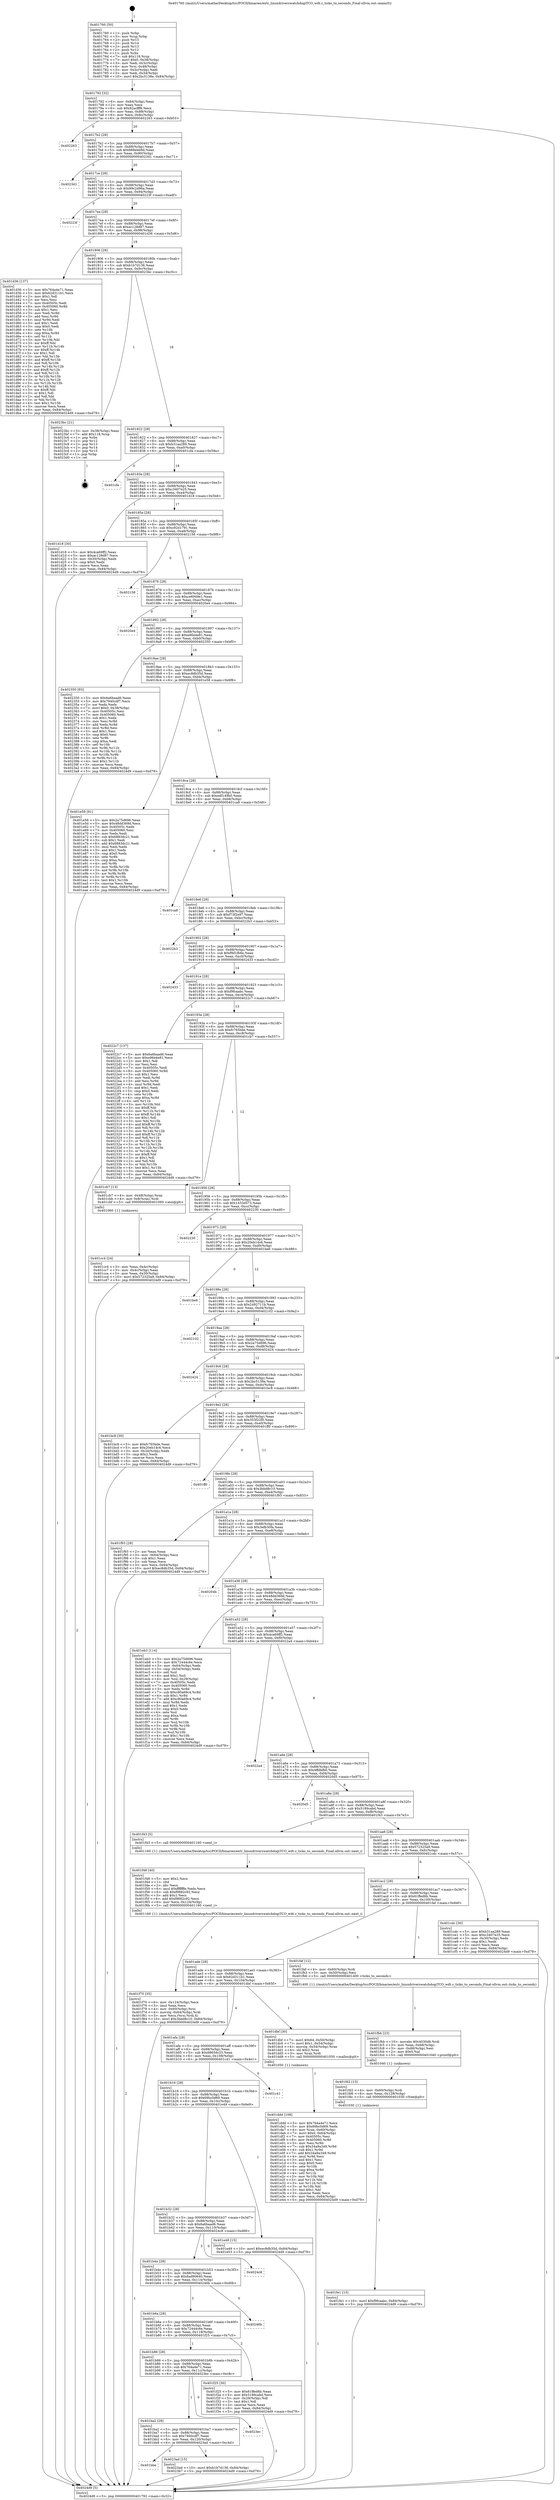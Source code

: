digraph "0x401760" {
  label = "0x401760 (/mnt/c/Users/mathe/Desktop/tcc/POCII/binaries/extr_linuxdriverswatchdogiTCO_wdt.c_ticks_to_seconds_Final-ollvm.out::main(0))"
  labelloc = "t"
  node[shape=record]

  Entry [label="",width=0.3,height=0.3,shape=circle,fillcolor=black,style=filled]
  "0x401792" [label="{
     0x401792 [32]\l
     | [instrs]\l
     &nbsp;&nbsp;0x401792 \<+6\>: mov -0x84(%rbp),%eax\l
     &nbsp;&nbsp;0x401798 \<+2\>: mov %eax,%ecx\l
     &nbsp;&nbsp;0x40179a \<+6\>: sub $0x82acfff6,%ecx\l
     &nbsp;&nbsp;0x4017a0 \<+6\>: mov %eax,-0x88(%rbp)\l
     &nbsp;&nbsp;0x4017a6 \<+6\>: mov %ecx,-0x8c(%rbp)\l
     &nbsp;&nbsp;0x4017ac \<+6\>: je 0000000000402263 \<main+0xb03\>\l
  }"]
  "0x402263" [label="{
     0x402263\l
  }", style=dashed]
  "0x4017b2" [label="{
     0x4017b2 [28]\l
     | [instrs]\l
     &nbsp;&nbsp;0x4017b2 \<+5\>: jmp 00000000004017b7 \<main+0x57\>\l
     &nbsp;&nbsp;0x4017b7 \<+6\>: mov -0x88(%rbp),%eax\l
     &nbsp;&nbsp;0x4017bd \<+5\>: sub $0x888ebb9d,%eax\l
     &nbsp;&nbsp;0x4017c2 \<+6\>: mov %eax,-0x90(%rbp)\l
     &nbsp;&nbsp;0x4017c8 \<+6\>: je 00000000004023d1 \<main+0xc71\>\l
  }"]
  Exit [label="",width=0.3,height=0.3,shape=circle,fillcolor=black,style=filled,peripheries=2]
  "0x4023d1" [label="{
     0x4023d1\l
  }", style=dashed]
  "0x4017ce" [label="{
     0x4017ce [28]\l
     | [instrs]\l
     &nbsp;&nbsp;0x4017ce \<+5\>: jmp 00000000004017d3 \<main+0x73\>\l
     &nbsp;&nbsp;0x4017d3 \<+6\>: mov -0x88(%rbp),%eax\l
     &nbsp;&nbsp;0x4017d9 \<+5\>: sub $0x99c2d96a,%eax\l
     &nbsp;&nbsp;0x4017de \<+6\>: mov %eax,-0x94(%rbp)\l
     &nbsp;&nbsp;0x4017e4 \<+6\>: je 000000000040223f \<main+0xadf\>\l
  }"]
  "0x401bbe" [label="{
     0x401bbe\l
  }", style=dashed]
  "0x40223f" [label="{
     0x40223f\l
  }", style=dashed]
  "0x4017ea" [label="{
     0x4017ea [28]\l
     | [instrs]\l
     &nbsp;&nbsp;0x4017ea \<+5\>: jmp 00000000004017ef \<main+0x8f\>\l
     &nbsp;&nbsp;0x4017ef \<+6\>: mov -0x88(%rbp),%eax\l
     &nbsp;&nbsp;0x4017f5 \<+5\>: sub $0xac128d87,%eax\l
     &nbsp;&nbsp;0x4017fa \<+6\>: mov %eax,-0x98(%rbp)\l
     &nbsp;&nbsp;0x401800 \<+6\>: je 0000000000401d36 \<main+0x5d6\>\l
  }"]
  "0x4023ad" [label="{
     0x4023ad [15]\l
     | [instrs]\l
     &nbsp;&nbsp;0x4023ad \<+10\>: movl $0xb1b7d136,-0x84(%rbp)\l
     &nbsp;&nbsp;0x4023b7 \<+5\>: jmp 00000000004024d9 \<main+0xd79\>\l
  }"]
  "0x401d36" [label="{
     0x401d36 [137]\l
     | [instrs]\l
     &nbsp;&nbsp;0x401d36 \<+5\>: mov $0x764a4e71,%eax\l
     &nbsp;&nbsp;0x401d3b \<+5\>: mov $0x62d311b1,%ecx\l
     &nbsp;&nbsp;0x401d40 \<+2\>: mov $0x1,%dl\l
     &nbsp;&nbsp;0x401d42 \<+2\>: xor %esi,%esi\l
     &nbsp;&nbsp;0x401d44 \<+7\>: mov 0x40505c,%edi\l
     &nbsp;&nbsp;0x401d4b \<+8\>: mov 0x405060,%r8d\l
     &nbsp;&nbsp;0x401d53 \<+3\>: sub $0x1,%esi\l
     &nbsp;&nbsp;0x401d56 \<+3\>: mov %edi,%r9d\l
     &nbsp;&nbsp;0x401d59 \<+3\>: add %esi,%r9d\l
     &nbsp;&nbsp;0x401d5c \<+4\>: imul %r9d,%edi\l
     &nbsp;&nbsp;0x401d60 \<+3\>: and $0x1,%edi\l
     &nbsp;&nbsp;0x401d63 \<+3\>: cmp $0x0,%edi\l
     &nbsp;&nbsp;0x401d66 \<+4\>: sete %r10b\l
     &nbsp;&nbsp;0x401d6a \<+4\>: cmp $0xa,%r8d\l
     &nbsp;&nbsp;0x401d6e \<+4\>: setl %r11b\l
     &nbsp;&nbsp;0x401d72 \<+3\>: mov %r10b,%bl\l
     &nbsp;&nbsp;0x401d75 \<+3\>: xor $0xff,%bl\l
     &nbsp;&nbsp;0x401d78 \<+3\>: mov %r11b,%r14b\l
     &nbsp;&nbsp;0x401d7b \<+4\>: xor $0xff,%r14b\l
     &nbsp;&nbsp;0x401d7f \<+3\>: xor $0x1,%dl\l
     &nbsp;&nbsp;0x401d82 \<+3\>: mov %bl,%r15b\l
     &nbsp;&nbsp;0x401d85 \<+4\>: and $0xff,%r15b\l
     &nbsp;&nbsp;0x401d89 \<+3\>: and %dl,%r10b\l
     &nbsp;&nbsp;0x401d8c \<+3\>: mov %r14b,%r12b\l
     &nbsp;&nbsp;0x401d8f \<+4\>: and $0xff,%r12b\l
     &nbsp;&nbsp;0x401d93 \<+3\>: and %dl,%r11b\l
     &nbsp;&nbsp;0x401d96 \<+3\>: or %r10b,%r15b\l
     &nbsp;&nbsp;0x401d99 \<+3\>: or %r11b,%r12b\l
     &nbsp;&nbsp;0x401d9c \<+3\>: xor %r12b,%r15b\l
     &nbsp;&nbsp;0x401d9f \<+3\>: or %r14b,%bl\l
     &nbsp;&nbsp;0x401da2 \<+3\>: xor $0xff,%bl\l
     &nbsp;&nbsp;0x401da5 \<+3\>: or $0x1,%dl\l
     &nbsp;&nbsp;0x401da8 \<+2\>: and %dl,%bl\l
     &nbsp;&nbsp;0x401daa \<+3\>: or %bl,%r15b\l
     &nbsp;&nbsp;0x401dad \<+4\>: test $0x1,%r15b\l
     &nbsp;&nbsp;0x401db1 \<+3\>: cmovne %ecx,%eax\l
     &nbsp;&nbsp;0x401db4 \<+6\>: mov %eax,-0x84(%rbp)\l
     &nbsp;&nbsp;0x401dba \<+5\>: jmp 00000000004024d9 \<main+0xd79\>\l
  }"]
  "0x401806" [label="{
     0x401806 [28]\l
     | [instrs]\l
     &nbsp;&nbsp;0x401806 \<+5\>: jmp 000000000040180b \<main+0xab\>\l
     &nbsp;&nbsp;0x40180b \<+6\>: mov -0x88(%rbp),%eax\l
     &nbsp;&nbsp;0x401811 \<+5\>: sub $0xb1b7d136,%eax\l
     &nbsp;&nbsp;0x401816 \<+6\>: mov %eax,-0x9c(%rbp)\l
     &nbsp;&nbsp;0x40181c \<+6\>: je 00000000004023bc \<main+0xc5c\>\l
  }"]
  "0x401ba2" [label="{
     0x401ba2 [28]\l
     | [instrs]\l
     &nbsp;&nbsp;0x401ba2 \<+5\>: jmp 0000000000401ba7 \<main+0x447\>\l
     &nbsp;&nbsp;0x401ba7 \<+6\>: mov -0x88(%rbp),%eax\l
     &nbsp;&nbsp;0x401bad \<+5\>: sub $0x7940cdf7,%eax\l
     &nbsp;&nbsp;0x401bb2 \<+6\>: mov %eax,-0x120(%rbp)\l
     &nbsp;&nbsp;0x401bb8 \<+6\>: je 00000000004023ad \<main+0xc4d\>\l
  }"]
  "0x4023bc" [label="{
     0x4023bc [21]\l
     | [instrs]\l
     &nbsp;&nbsp;0x4023bc \<+3\>: mov -0x38(%rbp),%eax\l
     &nbsp;&nbsp;0x4023bf \<+7\>: add $0x118,%rsp\l
     &nbsp;&nbsp;0x4023c6 \<+1\>: pop %rbx\l
     &nbsp;&nbsp;0x4023c7 \<+2\>: pop %r12\l
     &nbsp;&nbsp;0x4023c9 \<+2\>: pop %r13\l
     &nbsp;&nbsp;0x4023cb \<+2\>: pop %r14\l
     &nbsp;&nbsp;0x4023cd \<+2\>: pop %r15\l
     &nbsp;&nbsp;0x4023cf \<+1\>: pop %rbp\l
     &nbsp;&nbsp;0x4023d0 \<+1\>: ret\l
  }"]
  "0x401822" [label="{
     0x401822 [28]\l
     | [instrs]\l
     &nbsp;&nbsp;0x401822 \<+5\>: jmp 0000000000401827 \<main+0xc7\>\l
     &nbsp;&nbsp;0x401827 \<+6\>: mov -0x88(%rbp),%eax\l
     &nbsp;&nbsp;0x40182d \<+5\>: sub $0xb31aa289,%eax\l
     &nbsp;&nbsp;0x401832 \<+6\>: mov %eax,-0xa0(%rbp)\l
     &nbsp;&nbsp;0x401838 \<+6\>: je 0000000000401cfa \<main+0x59a\>\l
  }"]
  "0x4023ec" [label="{
     0x4023ec\l
  }", style=dashed]
  "0x401cfa" [label="{
     0x401cfa\l
  }", style=dashed]
  "0x40183e" [label="{
     0x40183e [28]\l
     | [instrs]\l
     &nbsp;&nbsp;0x40183e \<+5\>: jmp 0000000000401843 \<main+0xe3\>\l
     &nbsp;&nbsp;0x401843 \<+6\>: mov -0x88(%rbp),%eax\l
     &nbsp;&nbsp;0x401849 \<+5\>: sub $0xc3407e25,%eax\l
     &nbsp;&nbsp;0x40184e \<+6\>: mov %eax,-0xa4(%rbp)\l
     &nbsp;&nbsp;0x401854 \<+6\>: je 0000000000401d18 \<main+0x5b8\>\l
  }"]
  "0x401fe1" [label="{
     0x401fe1 [15]\l
     | [instrs]\l
     &nbsp;&nbsp;0x401fe1 \<+10\>: movl $0xf9fcaabc,-0x84(%rbp)\l
     &nbsp;&nbsp;0x401feb \<+5\>: jmp 00000000004024d9 \<main+0xd79\>\l
  }"]
  "0x401d18" [label="{
     0x401d18 [30]\l
     | [instrs]\l
     &nbsp;&nbsp;0x401d18 \<+5\>: mov $0x4ca69ff2,%eax\l
     &nbsp;&nbsp;0x401d1d \<+5\>: mov $0xac128d87,%ecx\l
     &nbsp;&nbsp;0x401d22 \<+3\>: mov -0x30(%rbp),%edx\l
     &nbsp;&nbsp;0x401d25 \<+3\>: cmp $0x0,%edx\l
     &nbsp;&nbsp;0x401d28 \<+3\>: cmove %ecx,%eax\l
     &nbsp;&nbsp;0x401d2b \<+6\>: mov %eax,-0x84(%rbp)\l
     &nbsp;&nbsp;0x401d31 \<+5\>: jmp 00000000004024d9 \<main+0xd79\>\l
  }"]
  "0x40185a" [label="{
     0x40185a [28]\l
     | [instrs]\l
     &nbsp;&nbsp;0x40185a \<+5\>: jmp 000000000040185f \<main+0xff\>\l
     &nbsp;&nbsp;0x40185f \<+6\>: mov -0x88(%rbp),%eax\l
     &nbsp;&nbsp;0x401865 \<+5\>: sub $0xc92d1791,%eax\l
     &nbsp;&nbsp;0x40186a \<+6\>: mov %eax,-0xa8(%rbp)\l
     &nbsp;&nbsp;0x401870 \<+6\>: je 0000000000402158 \<main+0x9f8\>\l
  }"]
  "0x401fd2" [label="{
     0x401fd2 [15]\l
     | [instrs]\l
     &nbsp;&nbsp;0x401fd2 \<+4\>: mov -0x60(%rbp),%rdi\l
     &nbsp;&nbsp;0x401fd6 \<+6\>: mov %eax,-0x128(%rbp)\l
     &nbsp;&nbsp;0x401fdc \<+5\>: call 0000000000401030 \<free@plt\>\l
     | [calls]\l
     &nbsp;&nbsp;0x401030 \{1\} (unknown)\l
  }"]
  "0x402158" [label="{
     0x402158\l
  }", style=dashed]
  "0x401876" [label="{
     0x401876 [28]\l
     | [instrs]\l
     &nbsp;&nbsp;0x401876 \<+5\>: jmp 000000000040187b \<main+0x11b\>\l
     &nbsp;&nbsp;0x40187b \<+6\>: mov -0x88(%rbp),%eax\l
     &nbsp;&nbsp;0x401881 \<+5\>: sub $0xce6949e1,%eax\l
     &nbsp;&nbsp;0x401886 \<+6\>: mov %eax,-0xac(%rbp)\l
     &nbsp;&nbsp;0x40188c \<+6\>: je 00000000004020e4 \<main+0x984\>\l
  }"]
  "0x401fbb" [label="{
     0x401fbb [23]\l
     | [instrs]\l
     &nbsp;&nbsp;0x401fbb \<+10\>: movabs $0x4030d6,%rdi\l
     &nbsp;&nbsp;0x401fc5 \<+3\>: mov %eax,-0x68(%rbp)\l
     &nbsp;&nbsp;0x401fc8 \<+3\>: mov -0x68(%rbp),%esi\l
     &nbsp;&nbsp;0x401fcb \<+2\>: mov $0x0,%al\l
     &nbsp;&nbsp;0x401fcd \<+5\>: call 0000000000401040 \<printf@plt\>\l
     | [calls]\l
     &nbsp;&nbsp;0x401040 \{1\} (unknown)\l
  }"]
  "0x4020e4" [label="{
     0x4020e4\l
  }", style=dashed]
  "0x401892" [label="{
     0x401892 [28]\l
     | [instrs]\l
     &nbsp;&nbsp;0x401892 \<+5\>: jmp 0000000000401897 \<main+0x137\>\l
     &nbsp;&nbsp;0x401897 \<+6\>: mov -0x88(%rbp),%eax\l
     &nbsp;&nbsp;0x40189d \<+5\>: sub $0xe96e4e81,%eax\l
     &nbsp;&nbsp;0x4018a2 \<+6\>: mov %eax,-0xb0(%rbp)\l
     &nbsp;&nbsp;0x4018a8 \<+6\>: je 0000000000402350 \<main+0xbf0\>\l
  }"]
  "0x401f70" [label="{
     0x401f70 [35]\l
     | [instrs]\l
     &nbsp;&nbsp;0x401f70 \<+6\>: mov -0x124(%rbp),%ecx\l
     &nbsp;&nbsp;0x401f76 \<+3\>: imul %eax,%ecx\l
     &nbsp;&nbsp;0x401f79 \<+4\>: mov -0x60(%rbp),%rsi\l
     &nbsp;&nbsp;0x401f7d \<+4\>: movslq -0x64(%rbp),%rdi\l
     &nbsp;&nbsp;0x401f81 \<+3\>: mov %ecx,(%rsi,%rdi,4)\l
     &nbsp;&nbsp;0x401f84 \<+10\>: movl $0x3bbd8c10,-0x84(%rbp)\l
     &nbsp;&nbsp;0x401f8e \<+5\>: jmp 00000000004024d9 \<main+0xd79\>\l
  }"]
  "0x402350" [label="{
     0x402350 [93]\l
     | [instrs]\l
     &nbsp;&nbsp;0x402350 \<+5\>: mov $0x6a6baad6,%eax\l
     &nbsp;&nbsp;0x402355 \<+5\>: mov $0x7940cdf7,%ecx\l
     &nbsp;&nbsp;0x40235a \<+2\>: xor %edx,%edx\l
     &nbsp;&nbsp;0x40235c \<+7\>: movl $0x0,-0x38(%rbp)\l
     &nbsp;&nbsp;0x402363 \<+7\>: mov 0x40505c,%esi\l
     &nbsp;&nbsp;0x40236a \<+7\>: mov 0x405060,%edi\l
     &nbsp;&nbsp;0x402371 \<+3\>: sub $0x1,%edx\l
     &nbsp;&nbsp;0x402374 \<+3\>: mov %esi,%r8d\l
     &nbsp;&nbsp;0x402377 \<+3\>: add %edx,%r8d\l
     &nbsp;&nbsp;0x40237a \<+4\>: imul %r8d,%esi\l
     &nbsp;&nbsp;0x40237e \<+3\>: and $0x1,%esi\l
     &nbsp;&nbsp;0x402381 \<+3\>: cmp $0x0,%esi\l
     &nbsp;&nbsp;0x402384 \<+4\>: sete %r9b\l
     &nbsp;&nbsp;0x402388 \<+3\>: cmp $0xa,%edi\l
     &nbsp;&nbsp;0x40238b \<+4\>: setl %r10b\l
     &nbsp;&nbsp;0x40238f \<+3\>: mov %r9b,%r11b\l
     &nbsp;&nbsp;0x402392 \<+3\>: and %r10b,%r11b\l
     &nbsp;&nbsp;0x402395 \<+3\>: xor %r10b,%r9b\l
     &nbsp;&nbsp;0x402398 \<+3\>: or %r9b,%r11b\l
     &nbsp;&nbsp;0x40239b \<+4\>: test $0x1,%r11b\l
     &nbsp;&nbsp;0x40239f \<+3\>: cmovne %ecx,%eax\l
     &nbsp;&nbsp;0x4023a2 \<+6\>: mov %eax,-0x84(%rbp)\l
     &nbsp;&nbsp;0x4023a8 \<+5\>: jmp 00000000004024d9 \<main+0xd79\>\l
  }"]
  "0x4018ae" [label="{
     0x4018ae [28]\l
     | [instrs]\l
     &nbsp;&nbsp;0x4018ae \<+5\>: jmp 00000000004018b3 \<main+0x153\>\l
     &nbsp;&nbsp;0x4018b3 \<+6\>: mov -0x88(%rbp),%eax\l
     &nbsp;&nbsp;0x4018b9 \<+5\>: sub $0xec8db35d,%eax\l
     &nbsp;&nbsp;0x4018be \<+6\>: mov %eax,-0xb4(%rbp)\l
     &nbsp;&nbsp;0x4018c4 \<+6\>: je 0000000000401e58 \<main+0x6f8\>\l
  }"]
  "0x401f48" [label="{
     0x401f48 [40]\l
     | [instrs]\l
     &nbsp;&nbsp;0x401f48 \<+5\>: mov $0x2,%ecx\l
     &nbsp;&nbsp;0x401f4d \<+1\>: cltd\l
     &nbsp;&nbsp;0x401f4e \<+2\>: idiv %ecx\l
     &nbsp;&nbsp;0x401f50 \<+6\>: imul $0xfffffffe,%edx,%ecx\l
     &nbsp;&nbsp;0x401f56 \<+6\>: sub $0xf9882c92,%ecx\l
     &nbsp;&nbsp;0x401f5c \<+3\>: add $0x1,%ecx\l
     &nbsp;&nbsp;0x401f5f \<+6\>: add $0xf9882c92,%ecx\l
     &nbsp;&nbsp;0x401f65 \<+6\>: mov %ecx,-0x124(%rbp)\l
     &nbsp;&nbsp;0x401f6b \<+5\>: call 0000000000401160 \<next_i\>\l
     | [calls]\l
     &nbsp;&nbsp;0x401160 \{1\} (/mnt/c/Users/mathe/Desktop/tcc/POCII/binaries/extr_linuxdriverswatchdogiTCO_wdt.c_ticks_to_seconds_Final-ollvm.out::next_i)\l
  }"]
  "0x401e58" [label="{
     0x401e58 [91]\l
     | [instrs]\l
     &nbsp;&nbsp;0x401e58 \<+5\>: mov $0x2a75d696,%eax\l
     &nbsp;&nbsp;0x401e5d \<+5\>: mov $0x48dd369d,%ecx\l
     &nbsp;&nbsp;0x401e62 \<+7\>: mov 0x40505c,%edx\l
     &nbsp;&nbsp;0x401e69 \<+7\>: mov 0x405060,%esi\l
     &nbsp;&nbsp;0x401e70 \<+2\>: mov %edx,%edi\l
     &nbsp;&nbsp;0x401e72 \<+6\>: sub $0x6883dc21,%edi\l
     &nbsp;&nbsp;0x401e78 \<+3\>: sub $0x1,%edi\l
     &nbsp;&nbsp;0x401e7b \<+6\>: add $0x6883dc21,%edi\l
     &nbsp;&nbsp;0x401e81 \<+3\>: imul %edi,%edx\l
     &nbsp;&nbsp;0x401e84 \<+3\>: and $0x1,%edx\l
     &nbsp;&nbsp;0x401e87 \<+3\>: cmp $0x0,%edx\l
     &nbsp;&nbsp;0x401e8a \<+4\>: sete %r8b\l
     &nbsp;&nbsp;0x401e8e \<+3\>: cmp $0xa,%esi\l
     &nbsp;&nbsp;0x401e91 \<+4\>: setl %r9b\l
     &nbsp;&nbsp;0x401e95 \<+3\>: mov %r8b,%r10b\l
     &nbsp;&nbsp;0x401e98 \<+3\>: and %r9b,%r10b\l
     &nbsp;&nbsp;0x401e9b \<+3\>: xor %r9b,%r8b\l
     &nbsp;&nbsp;0x401e9e \<+3\>: or %r8b,%r10b\l
     &nbsp;&nbsp;0x401ea1 \<+4\>: test $0x1,%r10b\l
     &nbsp;&nbsp;0x401ea5 \<+3\>: cmovne %ecx,%eax\l
     &nbsp;&nbsp;0x401ea8 \<+6\>: mov %eax,-0x84(%rbp)\l
     &nbsp;&nbsp;0x401eae \<+5\>: jmp 00000000004024d9 \<main+0xd79\>\l
  }"]
  "0x4018ca" [label="{
     0x4018ca [28]\l
     | [instrs]\l
     &nbsp;&nbsp;0x4018ca \<+5\>: jmp 00000000004018cf \<main+0x16f\>\l
     &nbsp;&nbsp;0x4018cf \<+6\>: mov -0x88(%rbp),%eax\l
     &nbsp;&nbsp;0x4018d5 \<+5\>: sub $0xedf149b0,%eax\l
     &nbsp;&nbsp;0x4018da \<+6\>: mov %eax,-0xb8(%rbp)\l
     &nbsp;&nbsp;0x4018e0 \<+6\>: je 0000000000401ca8 \<main+0x548\>\l
  }"]
  "0x401b86" [label="{
     0x401b86 [28]\l
     | [instrs]\l
     &nbsp;&nbsp;0x401b86 \<+5\>: jmp 0000000000401b8b \<main+0x42b\>\l
     &nbsp;&nbsp;0x401b8b \<+6\>: mov -0x88(%rbp),%eax\l
     &nbsp;&nbsp;0x401b91 \<+5\>: sub $0x764a4e71,%eax\l
     &nbsp;&nbsp;0x401b96 \<+6\>: mov %eax,-0x11c(%rbp)\l
     &nbsp;&nbsp;0x401b9c \<+6\>: je 00000000004023ec \<main+0xc8c\>\l
  }"]
  "0x401ca8" [label="{
     0x401ca8\l
  }", style=dashed]
  "0x4018e6" [label="{
     0x4018e6 [28]\l
     | [instrs]\l
     &nbsp;&nbsp;0x4018e6 \<+5\>: jmp 00000000004018eb \<main+0x18b\>\l
     &nbsp;&nbsp;0x4018eb \<+6\>: mov -0x88(%rbp),%eax\l
     &nbsp;&nbsp;0x4018f1 \<+5\>: sub $0xf73f2e97,%eax\l
     &nbsp;&nbsp;0x4018f6 \<+6\>: mov %eax,-0xbc(%rbp)\l
     &nbsp;&nbsp;0x4018fc \<+6\>: je 00000000004022b3 \<main+0xb53\>\l
  }"]
  "0x401f25" [label="{
     0x401f25 [30]\l
     | [instrs]\l
     &nbsp;&nbsp;0x401f25 \<+5\>: mov $0x61ffed6b,%eax\l
     &nbsp;&nbsp;0x401f2a \<+5\>: mov $0x5189cabd,%ecx\l
     &nbsp;&nbsp;0x401f2f \<+3\>: mov -0x29(%rbp),%dl\l
     &nbsp;&nbsp;0x401f32 \<+3\>: test $0x1,%dl\l
     &nbsp;&nbsp;0x401f35 \<+3\>: cmovne %ecx,%eax\l
     &nbsp;&nbsp;0x401f38 \<+6\>: mov %eax,-0x84(%rbp)\l
     &nbsp;&nbsp;0x401f3e \<+5\>: jmp 00000000004024d9 \<main+0xd79\>\l
  }"]
  "0x4022b3" [label="{
     0x4022b3\l
  }", style=dashed]
  "0x401902" [label="{
     0x401902 [28]\l
     | [instrs]\l
     &nbsp;&nbsp;0x401902 \<+5\>: jmp 0000000000401907 \<main+0x1a7\>\l
     &nbsp;&nbsp;0x401907 \<+6\>: mov -0x88(%rbp),%eax\l
     &nbsp;&nbsp;0x40190d \<+5\>: sub $0xf9d1fb6e,%eax\l
     &nbsp;&nbsp;0x401912 \<+6\>: mov %eax,-0xc0(%rbp)\l
     &nbsp;&nbsp;0x401918 \<+6\>: je 0000000000402433 \<main+0xcd3\>\l
  }"]
  "0x401b6a" [label="{
     0x401b6a [28]\l
     | [instrs]\l
     &nbsp;&nbsp;0x401b6a \<+5\>: jmp 0000000000401b6f \<main+0x40f\>\l
     &nbsp;&nbsp;0x401b6f \<+6\>: mov -0x88(%rbp),%eax\l
     &nbsp;&nbsp;0x401b75 \<+5\>: sub $0x72444c6e,%eax\l
     &nbsp;&nbsp;0x401b7a \<+6\>: mov %eax,-0x118(%rbp)\l
     &nbsp;&nbsp;0x401b80 \<+6\>: je 0000000000401f25 \<main+0x7c5\>\l
  }"]
  "0x402433" [label="{
     0x402433\l
  }", style=dashed]
  "0x40191e" [label="{
     0x40191e [28]\l
     | [instrs]\l
     &nbsp;&nbsp;0x40191e \<+5\>: jmp 0000000000401923 \<main+0x1c3\>\l
     &nbsp;&nbsp;0x401923 \<+6\>: mov -0x88(%rbp),%eax\l
     &nbsp;&nbsp;0x401929 \<+5\>: sub $0xf9fcaabc,%eax\l
     &nbsp;&nbsp;0x40192e \<+6\>: mov %eax,-0xc4(%rbp)\l
     &nbsp;&nbsp;0x401934 \<+6\>: je 00000000004022c7 \<main+0xb67\>\l
  }"]
  "0x40246b" [label="{
     0x40246b\l
  }", style=dashed]
  "0x4022c7" [label="{
     0x4022c7 [137]\l
     | [instrs]\l
     &nbsp;&nbsp;0x4022c7 \<+5\>: mov $0x6a6baad6,%eax\l
     &nbsp;&nbsp;0x4022cc \<+5\>: mov $0xe96e4e81,%ecx\l
     &nbsp;&nbsp;0x4022d1 \<+2\>: mov $0x1,%dl\l
     &nbsp;&nbsp;0x4022d3 \<+2\>: xor %esi,%esi\l
     &nbsp;&nbsp;0x4022d5 \<+7\>: mov 0x40505c,%edi\l
     &nbsp;&nbsp;0x4022dc \<+8\>: mov 0x405060,%r8d\l
     &nbsp;&nbsp;0x4022e4 \<+3\>: sub $0x1,%esi\l
     &nbsp;&nbsp;0x4022e7 \<+3\>: mov %edi,%r9d\l
     &nbsp;&nbsp;0x4022ea \<+3\>: add %esi,%r9d\l
     &nbsp;&nbsp;0x4022ed \<+4\>: imul %r9d,%edi\l
     &nbsp;&nbsp;0x4022f1 \<+3\>: and $0x1,%edi\l
     &nbsp;&nbsp;0x4022f4 \<+3\>: cmp $0x0,%edi\l
     &nbsp;&nbsp;0x4022f7 \<+4\>: sete %r10b\l
     &nbsp;&nbsp;0x4022fb \<+4\>: cmp $0xa,%r8d\l
     &nbsp;&nbsp;0x4022ff \<+4\>: setl %r11b\l
     &nbsp;&nbsp;0x402303 \<+3\>: mov %r10b,%bl\l
     &nbsp;&nbsp;0x402306 \<+3\>: xor $0xff,%bl\l
     &nbsp;&nbsp;0x402309 \<+3\>: mov %r11b,%r14b\l
     &nbsp;&nbsp;0x40230c \<+4\>: xor $0xff,%r14b\l
     &nbsp;&nbsp;0x402310 \<+3\>: xor $0x1,%dl\l
     &nbsp;&nbsp;0x402313 \<+3\>: mov %bl,%r15b\l
     &nbsp;&nbsp;0x402316 \<+4\>: and $0xff,%r15b\l
     &nbsp;&nbsp;0x40231a \<+3\>: and %dl,%r10b\l
     &nbsp;&nbsp;0x40231d \<+3\>: mov %r14b,%r12b\l
     &nbsp;&nbsp;0x402320 \<+4\>: and $0xff,%r12b\l
     &nbsp;&nbsp;0x402324 \<+3\>: and %dl,%r11b\l
     &nbsp;&nbsp;0x402327 \<+3\>: or %r10b,%r15b\l
     &nbsp;&nbsp;0x40232a \<+3\>: or %r11b,%r12b\l
     &nbsp;&nbsp;0x40232d \<+3\>: xor %r12b,%r15b\l
     &nbsp;&nbsp;0x402330 \<+3\>: or %r14b,%bl\l
     &nbsp;&nbsp;0x402333 \<+3\>: xor $0xff,%bl\l
     &nbsp;&nbsp;0x402336 \<+3\>: or $0x1,%dl\l
     &nbsp;&nbsp;0x402339 \<+2\>: and %dl,%bl\l
     &nbsp;&nbsp;0x40233b \<+3\>: or %bl,%r15b\l
     &nbsp;&nbsp;0x40233e \<+4\>: test $0x1,%r15b\l
     &nbsp;&nbsp;0x402342 \<+3\>: cmovne %ecx,%eax\l
     &nbsp;&nbsp;0x402345 \<+6\>: mov %eax,-0x84(%rbp)\l
     &nbsp;&nbsp;0x40234b \<+5\>: jmp 00000000004024d9 \<main+0xd79\>\l
  }"]
  "0x40193a" [label="{
     0x40193a [28]\l
     | [instrs]\l
     &nbsp;&nbsp;0x40193a \<+5\>: jmp 000000000040193f \<main+0x1df\>\l
     &nbsp;&nbsp;0x40193f \<+6\>: mov -0x88(%rbp),%eax\l
     &nbsp;&nbsp;0x401945 \<+5\>: sub $0xfc765bde,%eax\l
     &nbsp;&nbsp;0x40194a \<+6\>: mov %eax,-0xc8(%rbp)\l
     &nbsp;&nbsp;0x401950 \<+6\>: je 0000000000401cb7 \<main+0x557\>\l
  }"]
  "0x401b4e" [label="{
     0x401b4e [28]\l
     | [instrs]\l
     &nbsp;&nbsp;0x401b4e \<+5\>: jmp 0000000000401b53 \<main+0x3f3\>\l
     &nbsp;&nbsp;0x401b53 \<+6\>: mov -0x88(%rbp),%eax\l
     &nbsp;&nbsp;0x401b59 \<+5\>: sub $0x6ad90640,%eax\l
     &nbsp;&nbsp;0x401b5e \<+6\>: mov %eax,-0x114(%rbp)\l
     &nbsp;&nbsp;0x401b64 \<+6\>: je 000000000040246b \<main+0xd0b\>\l
  }"]
  "0x401cb7" [label="{
     0x401cb7 [13]\l
     | [instrs]\l
     &nbsp;&nbsp;0x401cb7 \<+4\>: mov -0x48(%rbp),%rax\l
     &nbsp;&nbsp;0x401cbb \<+4\>: mov 0x8(%rax),%rdi\l
     &nbsp;&nbsp;0x401cbf \<+5\>: call 0000000000401060 \<atoi@plt\>\l
     | [calls]\l
     &nbsp;&nbsp;0x401060 \{1\} (unknown)\l
  }"]
  "0x401956" [label="{
     0x401956 [28]\l
     | [instrs]\l
     &nbsp;&nbsp;0x401956 \<+5\>: jmp 000000000040195b \<main+0x1fb\>\l
     &nbsp;&nbsp;0x40195b \<+6\>: mov -0x88(%rbp),%eax\l
     &nbsp;&nbsp;0x401961 \<+5\>: sub $0x1433d573,%eax\l
     &nbsp;&nbsp;0x401966 \<+6\>: mov %eax,-0xcc(%rbp)\l
     &nbsp;&nbsp;0x40196c \<+6\>: je 0000000000402230 \<main+0xad0\>\l
  }"]
  "0x4024c8" [label="{
     0x4024c8\l
  }", style=dashed]
  "0x402230" [label="{
     0x402230\l
  }", style=dashed]
  "0x401972" [label="{
     0x401972 [28]\l
     | [instrs]\l
     &nbsp;&nbsp;0x401972 \<+5\>: jmp 0000000000401977 \<main+0x217\>\l
     &nbsp;&nbsp;0x401977 \<+6\>: mov -0x88(%rbp),%eax\l
     &nbsp;&nbsp;0x40197d \<+5\>: sub $0x20eb14c6,%eax\l
     &nbsp;&nbsp;0x401982 \<+6\>: mov %eax,-0xd0(%rbp)\l
     &nbsp;&nbsp;0x401988 \<+6\>: je 0000000000401be6 \<main+0x486\>\l
  }"]
  "0x401b32" [label="{
     0x401b32 [28]\l
     | [instrs]\l
     &nbsp;&nbsp;0x401b32 \<+5\>: jmp 0000000000401b37 \<main+0x3d7\>\l
     &nbsp;&nbsp;0x401b37 \<+6\>: mov -0x88(%rbp),%eax\l
     &nbsp;&nbsp;0x401b3d \<+5\>: sub $0x6a6baad6,%eax\l
     &nbsp;&nbsp;0x401b42 \<+6\>: mov %eax,-0x110(%rbp)\l
     &nbsp;&nbsp;0x401b48 \<+6\>: je 00000000004024c8 \<main+0xd68\>\l
  }"]
  "0x401be6" [label="{
     0x401be6\l
  }", style=dashed]
  "0x40198e" [label="{
     0x40198e [28]\l
     | [instrs]\l
     &nbsp;&nbsp;0x40198e \<+5\>: jmp 0000000000401993 \<main+0x233\>\l
     &nbsp;&nbsp;0x401993 \<+6\>: mov -0x88(%rbp),%eax\l
     &nbsp;&nbsp;0x401999 \<+5\>: sub $0x2492711b,%eax\l
     &nbsp;&nbsp;0x40199e \<+6\>: mov %eax,-0xd4(%rbp)\l
     &nbsp;&nbsp;0x4019a4 \<+6\>: je 0000000000402102 \<main+0x9a2\>\l
  }"]
  "0x401e49" [label="{
     0x401e49 [15]\l
     | [instrs]\l
     &nbsp;&nbsp;0x401e49 \<+10\>: movl $0xec8db35d,-0x84(%rbp)\l
     &nbsp;&nbsp;0x401e53 \<+5\>: jmp 00000000004024d9 \<main+0xd79\>\l
  }"]
  "0x402102" [label="{
     0x402102\l
  }", style=dashed]
  "0x4019aa" [label="{
     0x4019aa [28]\l
     | [instrs]\l
     &nbsp;&nbsp;0x4019aa \<+5\>: jmp 00000000004019af \<main+0x24f\>\l
     &nbsp;&nbsp;0x4019af \<+6\>: mov -0x88(%rbp),%eax\l
     &nbsp;&nbsp;0x4019b5 \<+5\>: sub $0x2a75d696,%eax\l
     &nbsp;&nbsp;0x4019ba \<+6\>: mov %eax,-0xd8(%rbp)\l
     &nbsp;&nbsp;0x4019c0 \<+6\>: je 0000000000402424 \<main+0xcc4\>\l
  }"]
  "0x401b16" [label="{
     0x401b16 [28]\l
     | [instrs]\l
     &nbsp;&nbsp;0x401b16 \<+5\>: jmp 0000000000401b1b \<main+0x3bb\>\l
     &nbsp;&nbsp;0x401b1b \<+6\>: mov -0x88(%rbp),%eax\l
     &nbsp;&nbsp;0x401b21 \<+5\>: sub $0x69bc0d69,%eax\l
     &nbsp;&nbsp;0x401b26 \<+6\>: mov %eax,-0x10c(%rbp)\l
     &nbsp;&nbsp;0x401b2c \<+6\>: je 0000000000401e49 \<main+0x6e9\>\l
  }"]
  "0x402424" [label="{
     0x402424\l
  }", style=dashed]
  "0x4019c6" [label="{
     0x4019c6 [28]\l
     | [instrs]\l
     &nbsp;&nbsp;0x4019c6 \<+5\>: jmp 00000000004019cb \<main+0x26b\>\l
     &nbsp;&nbsp;0x4019cb \<+6\>: mov -0x88(%rbp),%eax\l
     &nbsp;&nbsp;0x4019d1 \<+5\>: sub $0x2bc5138e,%eax\l
     &nbsp;&nbsp;0x4019d6 \<+6\>: mov %eax,-0xdc(%rbp)\l
     &nbsp;&nbsp;0x4019dc \<+6\>: je 0000000000401bc8 \<main+0x468\>\l
  }"]
  "0x401c41" [label="{
     0x401c41\l
  }", style=dashed]
  "0x401bc8" [label="{
     0x401bc8 [30]\l
     | [instrs]\l
     &nbsp;&nbsp;0x401bc8 \<+5\>: mov $0xfc765bde,%eax\l
     &nbsp;&nbsp;0x401bcd \<+5\>: mov $0x20eb14c6,%ecx\l
     &nbsp;&nbsp;0x401bd2 \<+3\>: mov -0x34(%rbp),%edx\l
     &nbsp;&nbsp;0x401bd5 \<+3\>: cmp $0x2,%edx\l
     &nbsp;&nbsp;0x401bd8 \<+3\>: cmovne %ecx,%eax\l
     &nbsp;&nbsp;0x401bdb \<+6\>: mov %eax,-0x84(%rbp)\l
     &nbsp;&nbsp;0x401be1 \<+5\>: jmp 00000000004024d9 \<main+0xd79\>\l
  }"]
  "0x4019e2" [label="{
     0x4019e2 [28]\l
     | [instrs]\l
     &nbsp;&nbsp;0x4019e2 \<+5\>: jmp 00000000004019e7 \<main+0x287\>\l
     &nbsp;&nbsp;0x4019e7 \<+6\>: mov -0x88(%rbp),%eax\l
     &nbsp;&nbsp;0x4019ed \<+5\>: sub $0x353f22f0,%eax\l
     &nbsp;&nbsp;0x4019f2 \<+6\>: mov %eax,-0xe0(%rbp)\l
     &nbsp;&nbsp;0x4019f8 \<+6\>: je 0000000000401ff0 \<main+0x890\>\l
  }"]
  "0x4024d9" [label="{
     0x4024d9 [5]\l
     | [instrs]\l
     &nbsp;&nbsp;0x4024d9 \<+5\>: jmp 0000000000401792 \<main+0x32\>\l
  }"]
  "0x401760" [label="{
     0x401760 [50]\l
     | [instrs]\l
     &nbsp;&nbsp;0x401760 \<+1\>: push %rbp\l
     &nbsp;&nbsp;0x401761 \<+3\>: mov %rsp,%rbp\l
     &nbsp;&nbsp;0x401764 \<+2\>: push %r15\l
     &nbsp;&nbsp;0x401766 \<+2\>: push %r14\l
     &nbsp;&nbsp;0x401768 \<+2\>: push %r13\l
     &nbsp;&nbsp;0x40176a \<+2\>: push %r12\l
     &nbsp;&nbsp;0x40176c \<+1\>: push %rbx\l
     &nbsp;&nbsp;0x40176d \<+7\>: sub $0x118,%rsp\l
     &nbsp;&nbsp;0x401774 \<+7\>: movl $0x0,-0x38(%rbp)\l
     &nbsp;&nbsp;0x40177b \<+3\>: mov %edi,-0x3c(%rbp)\l
     &nbsp;&nbsp;0x40177e \<+4\>: mov %rsi,-0x48(%rbp)\l
     &nbsp;&nbsp;0x401782 \<+3\>: mov -0x3c(%rbp),%edi\l
     &nbsp;&nbsp;0x401785 \<+3\>: mov %edi,-0x34(%rbp)\l
     &nbsp;&nbsp;0x401788 \<+10\>: movl $0x2bc5138e,-0x84(%rbp)\l
  }"]
  "0x401cc4" [label="{
     0x401cc4 [24]\l
     | [instrs]\l
     &nbsp;&nbsp;0x401cc4 \<+3\>: mov %eax,-0x4c(%rbp)\l
     &nbsp;&nbsp;0x401cc7 \<+3\>: mov -0x4c(%rbp),%eax\l
     &nbsp;&nbsp;0x401cca \<+3\>: mov %eax,-0x30(%rbp)\l
     &nbsp;&nbsp;0x401ccd \<+10\>: movl $0x572325a9,-0x84(%rbp)\l
     &nbsp;&nbsp;0x401cd7 \<+5\>: jmp 00000000004024d9 \<main+0xd79\>\l
  }"]
  "0x401ddd" [label="{
     0x401ddd [108]\l
     | [instrs]\l
     &nbsp;&nbsp;0x401ddd \<+5\>: mov $0x764a4e71,%ecx\l
     &nbsp;&nbsp;0x401de2 \<+5\>: mov $0x69bc0d69,%edx\l
     &nbsp;&nbsp;0x401de7 \<+4\>: mov %rax,-0x60(%rbp)\l
     &nbsp;&nbsp;0x401deb \<+7\>: movl $0x0,-0x64(%rbp)\l
     &nbsp;&nbsp;0x401df2 \<+7\>: mov 0x40505c,%esi\l
     &nbsp;&nbsp;0x401df9 \<+8\>: mov 0x405060,%r8d\l
     &nbsp;&nbsp;0x401e01 \<+3\>: mov %esi,%r9d\l
     &nbsp;&nbsp;0x401e04 \<+7\>: sub $0x34a9a349,%r9d\l
     &nbsp;&nbsp;0x401e0b \<+4\>: sub $0x1,%r9d\l
     &nbsp;&nbsp;0x401e0f \<+7\>: add $0x34a9a349,%r9d\l
     &nbsp;&nbsp;0x401e16 \<+4\>: imul %r9d,%esi\l
     &nbsp;&nbsp;0x401e1a \<+3\>: and $0x1,%esi\l
     &nbsp;&nbsp;0x401e1d \<+3\>: cmp $0x0,%esi\l
     &nbsp;&nbsp;0x401e20 \<+4\>: sete %r10b\l
     &nbsp;&nbsp;0x401e24 \<+4\>: cmp $0xa,%r8d\l
     &nbsp;&nbsp;0x401e28 \<+4\>: setl %r11b\l
     &nbsp;&nbsp;0x401e2c \<+3\>: mov %r10b,%bl\l
     &nbsp;&nbsp;0x401e2f \<+3\>: and %r11b,%bl\l
     &nbsp;&nbsp;0x401e32 \<+3\>: xor %r11b,%r10b\l
     &nbsp;&nbsp;0x401e35 \<+3\>: or %r10b,%bl\l
     &nbsp;&nbsp;0x401e38 \<+3\>: test $0x1,%bl\l
     &nbsp;&nbsp;0x401e3b \<+3\>: cmovne %edx,%ecx\l
     &nbsp;&nbsp;0x401e3e \<+6\>: mov %ecx,-0x84(%rbp)\l
     &nbsp;&nbsp;0x401e44 \<+5\>: jmp 00000000004024d9 \<main+0xd79\>\l
  }"]
  "0x401ff0" [label="{
     0x401ff0\l
  }", style=dashed]
  "0x4019fe" [label="{
     0x4019fe [28]\l
     | [instrs]\l
     &nbsp;&nbsp;0x4019fe \<+5\>: jmp 0000000000401a03 \<main+0x2a3\>\l
     &nbsp;&nbsp;0x401a03 \<+6\>: mov -0x88(%rbp),%eax\l
     &nbsp;&nbsp;0x401a09 \<+5\>: sub $0x3bbd8c10,%eax\l
     &nbsp;&nbsp;0x401a0e \<+6\>: mov %eax,-0xe4(%rbp)\l
     &nbsp;&nbsp;0x401a14 \<+6\>: je 0000000000401f93 \<main+0x833\>\l
  }"]
  "0x401afa" [label="{
     0x401afa [28]\l
     | [instrs]\l
     &nbsp;&nbsp;0x401afa \<+5\>: jmp 0000000000401aff \<main+0x39f\>\l
     &nbsp;&nbsp;0x401aff \<+6\>: mov -0x88(%rbp),%eax\l
     &nbsp;&nbsp;0x401b05 \<+5\>: sub $0x6865dc25,%eax\l
     &nbsp;&nbsp;0x401b0a \<+6\>: mov %eax,-0x108(%rbp)\l
     &nbsp;&nbsp;0x401b10 \<+6\>: je 0000000000401c41 \<main+0x4e1\>\l
  }"]
  "0x401f93" [label="{
     0x401f93 [28]\l
     | [instrs]\l
     &nbsp;&nbsp;0x401f93 \<+2\>: xor %eax,%eax\l
     &nbsp;&nbsp;0x401f95 \<+3\>: mov -0x64(%rbp),%ecx\l
     &nbsp;&nbsp;0x401f98 \<+3\>: sub $0x1,%eax\l
     &nbsp;&nbsp;0x401f9b \<+2\>: sub %eax,%ecx\l
     &nbsp;&nbsp;0x401f9d \<+3\>: mov %ecx,-0x64(%rbp)\l
     &nbsp;&nbsp;0x401fa0 \<+10\>: movl $0xec8db35d,-0x84(%rbp)\l
     &nbsp;&nbsp;0x401faa \<+5\>: jmp 00000000004024d9 \<main+0xd79\>\l
  }"]
  "0x401a1a" [label="{
     0x401a1a [28]\l
     | [instrs]\l
     &nbsp;&nbsp;0x401a1a \<+5\>: jmp 0000000000401a1f \<main+0x2bf\>\l
     &nbsp;&nbsp;0x401a1f \<+6\>: mov -0x88(%rbp),%eax\l
     &nbsp;&nbsp;0x401a25 \<+5\>: sub $0x3efb30fa,%eax\l
     &nbsp;&nbsp;0x401a2a \<+6\>: mov %eax,-0xe8(%rbp)\l
     &nbsp;&nbsp;0x401a30 \<+6\>: je 000000000040204b \<main+0x8eb\>\l
  }"]
  "0x401dbf" [label="{
     0x401dbf [30]\l
     | [instrs]\l
     &nbsp;&nbsp;0x401dbf \<+7\>: movl $0x64,-0x50(%rbp)\l
     &nbsp;&nbsp;0x401dc6 \<+7\>: movl $0x1,-0x54(%rbp)\l
     &nbsp;&nbsp;0x401dcd \<+4\>: movslq -0x54(%rbp),%rax\l
     &nbsp;&nbsp;0x401dd1 \<+4\>: shl $0x2,%rax\l
     &nbsp;&nbsp;0x401dd5 \<+3\>: mov %rax,%rdi\l
     &nbsp;&nbsp;0x401dd8 \<+5\>: call 0000000000401050 \<malloc@plt\>\l
     | [calls]\l
     &nbsp;&nbsp;0x401050 \{1\} (unknown)\l
  }"]
  "0x40204b" [label="{
     0x40204b\l
  }", style=dashed]
  "0x401a36" [label="{
     0x401a36 [28]\l
     | [instrs]\l
     &nbsp;&nbsp;0x401a36 \<+5\>: jmp 0000000000401a3b \<main+0x2db\>\l
     &nbsp;&nbsp;0x401a3b \<+6\>: mov -0x88(%rbp),%eax\l
     &nbsp;&nbsp;0x401a41 \<+5\>: sub $0x48dd369d,%eax\l
     &nbsp;&nbsp;0x401a46 \<+6\>: mov %eax,-0xec(%rbp)\l
     &nbsp;&nbsp;0x401a4c \<+6\>: je 0000000000401eb3 \<main+0x753\>\l
  }"]
  "0x401ade" [label="{
     0x401ade [28]\l
     | [instrs]\l
     &nbsp;&nbsp;0x401ade \<+5\>: jmp 0000000000401ae3 \<main+0x383\>\l
     &nbsp;&nbsp;0x401ae3 \<+6\>: mov -0x88(%rbp),%eax\l
     &nbsp;&nbsp;0x401ae9 \<+5\>: sub $0x62d311b1,%eax\l
     &nbsp;&nbsp;0x401aee \<+6\>: mov %eax,-0x104(%rbp)\l
     &nbsp;&nbsp;0x401af4 \<+6\>: je 0000000000401dbf \<main+0x65f\>\l
  }"]
  "0x401eb3" [label="{
     0x401eb3 [114]\l
     | [instrs]\l
     &nbsp;&nbsp;0x401eb3 \<+5\>: mov $0x2a75d696,%eax\l
     &nbsp;&nbsp;0x401eb8 \<+5\>: mov $0x72444c6e,%ecx\l
     &nbsp;&nbsp;0x401ebd \<+3\>: mov -0x64(%rbp),%edx\l
     &nbsp;&nbsp;0x401ec0 \<+3\>: cmp -0x54(%rbp),%edx\l
     &nbsp;&nbsp;0x401ec3 \<+4\>: setl %sil\l
     &nbsp;&nbsp;0x401ec7 \<+4\>: and $0x1,%sil\l
     &nbsp;&nbsp;0x401ecb \<+4\>: mov %sil,-0x29(%rbp)\l
     &nbsp;&nbsp;0x401ecf \<+7\>: mov 0x40505c,%edx\l
     &nbsp;&nbsp;0x401ed6 \<+7\>: mov 0x405060,%edi\l
     &nbsp;&nbsp;0x401edd \<+3\>: mov %edx,%r8d\l
     &nbsp;&nbsp;0x401ee0 \<+7\>: sub $0xc80a69c4,%r8d\l
     &nbsp;&nbsp;0x401ee7 \<+4\>: sub $0x1,%r8d\l
     &nbsp;&nbsp;0x401eeb \<+7\>: add $0xc80a69c4,%r8d\l
     &nbsp;&nbsp;0x401ef2 \<+4\>: imul %r8d,%edx\l
     &nbsp;&nbsp;0x401ef6 \<+3\>: and $0x1,%edx\l
     &nbsp;&nbsp;0x401ef9 \<+3\>: cmp $0x0,%edx\l
     &nbsp;&nbsp;0x401efc \<+4\>: sete %sil\l
     &nbsp;&nbsp;0x401f00 \<+3\>: cmp $0xa,%edi\l
     &nbsp;&nbsp;0x401f03 \<+4\>: setl %r9b\l
     &nbsp;&nbsp;0x401f07 \<+3\>: mov %sil,%r10b\l
     &nbsp;&nbsp;0x401f0a \<+3\>: and %r9b,%r10b\l
     &nbsp;&nbsp;0x401f0d \<+3\>: xor %r9b,%sil\l
     &nbsp;&nbsp;0x401f10 \<+3\>: or %sil,%r10b\l
     &nbsp;&nbsp;0x401f13 \<+4\>: test $0x1,%r10b\l
     &nbsp;&nbsp;0x401f17 \<+3\>: cmovne %ecx,%eax\l
     &nbsp;&nbsp;0x401f1a \<+6\>: mov %eax,-0x84(%rbp)\l
     &nbsp;&nbsp;0x401f20 \<+5\>: jmp 00000000004024d9 \<main+0xd79\>\l
  }"]
  "0x401a52" [label="{
     0x401a52 [28]\l
     | [instrs]\l
     &nbsp;&nbsp;0x401a52 \<+5\>: jmp 0000000000401a57 \<main+0x2f7\>\l
     &nbsp;&nbsp;0x401a57 \<+6\>: mov -0x88(%rbp),%eax\l
     &nbsp;&nbsp;0x401a5d \<+5\>: sub $0x4ca69ff2,%eax\l
     &nbsp;&nbsp;0x401a62 \<+6\>: mov %eax,-0xf0(%rbp)\l
     &nbsp;&nbsp;0x401a68 \<+6\>: je 00000000004022a4 \<main+0xb44\>\l
  }"]
  "0x401faf" [label="{
     0x401faf [12]\l
     | [instrs]\l
     &nbsp;&nbsp;0x401faf \<+4\>: mov -0x60(%rbp),%rdi\l
     &nbsp;&nbsp;0x401fb3 \<+3\>: mov -0x50(%rbp),%esi\l
     &nbsp;&nbsp;0x401fb6 \<+5\>: call 0000000000401400 \<ticks_to_seconds\>\l
     | [calls]\l
     &nbsp;&nbsp;0x401400 \{1\} (/mnt/c/Users/mathe/Desktop/tcc/POCII/binaries/extr_linuxdriverswatchdogiTCO_wdt.c_ticks_to_seconds_Final-ollvm.out::ticks_to_seconds)\l
  }"]
  "0x4022a4" [label="{
     0x4022a4\l
  }", style=dashed]
  "0x401a6e" [label="{
     0x401a6e [28]\l
     | [instrs]\l
     &nbsp;&nbsp;0x401a6e \<+5\>: jmp 0000000000401a73 \<main+0x313\>\l
     &nbsp;&nbsp;0x401a73 \<+6\>: mov -0x88(%rbp),%eax\l
     &nbsp;&nbsp;0x401a79 \<+5\>: sub $0x4ffdbfb0,%eax\l
     &nbsp;&nbsp;0x401a7e \<+6\>: mov %eax,-0xf4(%rbp)\l
     &nbsp;&nbsp;0x401a84 \<+6\>: je 00000000004020d5 \<main+0x975\>\l
  }"]
  "0x401ac2" [label="{
     0x401ac2 [28]\l
     | [instrs]\l
     &nbsp;&nbsp;0x401ac2 \<+5\>: jmp 0000000000401ac7 \<main+0x367\>\l
     &nbsp;&nbsp;0x401ac7 \<+6\>: mov -0x88(%rbp),%eax\l
     &nbsp;&nbsp;0x401acd \<+5\>: sub $0x61ffed6b,%eax\l
     &nbsp;&nbsp;0x401ad2 \<+6\>: mov %eax,-0x100(%rbp)\l
     &nbsp;&nbsp;0x401ad8 \<+6\>: je 0000000000401faf \<main+0x84f\>\l
  }"]
  "0x4020d5" [label="{
     0x4020d5\l
  }", style=dashed]
  "0x401a8a" [label="{
     0x401a8a [28]\l
     | [instrs]\l
     &nbsp;&nbsp;0x401a8a \<+5\>: jmp 0000000000401a8f \<main+0x32f\>\l
     &nbsp;&nbsp;0x401a8f \<+6\>: mov -0x88(%rbp),%eax\l
     &nbsp;&nbsp;0x401a95 \<+5\>: sub $0x5189cabd,%eax\l
     &nbsp;&nbsp;0x401a9a \<+6\>: mov %eax,-0xf8(%rbp)\l
     &nbsp;&nbsp;0x401aa0 \<+6\>: je 0000000000401f43 \<main+0x7e3\>\l
  }"]
  "0x401cdc" [label="{
     0x401cdc [30]\l
     | [instrs]\l
     &nbsp;&nbsp;0x401cdc \<+5\>: mov $0xb31aa289,%eax\l
     &nbsp;&nbsp;0x401ce1 \<+5\>: mov $0xc3407e25,%ecx\l
     &nbsp;&nbsp;0x401ce6 \<+3\>: mov -0x30(%rbp),%edx\l
     &nbsp;&nbsp;0x401ce9 \<+3\>: cmp $0x1,%edx\l
     &nbsp;&nbsp;0x401cec \<+3\>: cmovl %ecx,%eax\l
     &nbsp;&nbsp;0x401cef \<+6\>: mov %eax,-0x84(%rbp)\l
     &nbsp;&nbsp;0x401cf5 \<+5\>: jmp 00000000004024d9 \<main+0xd79\>\l
  }"]
  "0x401f43" [label="{
     0x401f43 [5]\l
     | [instrs]\l
     &nbsp;&nbsp;0x401f43 \<+5\>: call 0000000000401160 \<next_i\>\l
     | [calls]\l
     &nbsp;&nbsp;0x401160 \{1\} (/mnt/c/Users/mathe/Desktop/tcc/POCII/binaries/extr_linuxdriverswatchdogiTCO_wdt.c_ticks_to_seconds_Final-ollvm.out::next_i)\l
  }"]
  "0x401aa6" [label="{
     0x401aa6 [28]\l
     | [instrs]\l
     &nbsp;&nbsp;0x401aa6 \<+5\>: jmp 0000000000401aab \<main+0x34b\>\l
     &nbsp;&nbsp;0x401aab \<+6\>: mov -0x88(%rbp),%eax\l
     &nbsp;&nbsp;0x401ab1 \<+5\>: sub $0x572325a9,%eax\l
     &nbsp;&nbsp;0x401ab6 \<+6\>: mov %eax,-0xfc(%rbp)\l
     &nbsp;&nbsp;0x401abc \<+6\>: je 0000000000401cdc \<main+0x57c\>\l
  }"]
  Entry -> "0x401760" [label=" 1"]
  "0x401792" -> "0x402263" [label=" 0"]
  "0x401792" -> "0x4017b2" [label=" 20"]
  "0x4023bc" -> Exit [label=" 1"]
  "0x4017b2" -> "0x4023d1" [label=" 0"]
  "0x4017b2" -> "0x4017ce" [label=" 20"]
  "0x4023ad" -> "0x4024d9" [label=" 1"]
  "0x4017ce" -> "0x40223f" [label=" 0"]
  "0x4017ce" -> "0x4017ea" [label=" 20"]
  "0x401ba2" -> "0x401bbe" [label=" 0"]
  "0x4017ea" -> "0x401d36" [label=" 1"]
  "0x4017ea" -> "0x401806" [label=" 19"]
  "0x401ba2" -> "0x4023ad" [label=" 1"]
  "0x401806" -> "0x4023bc" [label=" 1"]
  "0x401806" -> "0x401822" [label=" 18"]
  "0x401b86" -> "0x401ba2" [label=" 1"]
  "0x401822" -> "0x401cfa" [label=" 0"]
  "0x401822" -> "0x40183e" [label=" 18"]
  "0x401b86" -> "0x4023ec" [label=" 0"]
  "0x40183e" -> "0x401d18" [label=" 1"]
  "0x40183e" -> "0x40185a" [label=" 17"]
  "0x402350" -> "0x4024d9" [label=" 1"]
  "0x40185a" -> "0x402158" [label=" 0"]
  "0x40185a" -> "0x401876" [label=" 17"]
  "0x4022c7" -> "0x4024d9" [label=" 1"]
  "0x401876" -> "0x4020e4" [label=" 0"]
  "0x401876" -> "0x401892" [label=" 17"]
  "0x401fe1" -> "0x4024d9" [label=" 1"]
  "0x401892" -> "0x402350" [label=" 1"]
  "0x401892" -> "0x4018ae" [label=" 16"]
  "0x401fd2" -> "0x401fe1" [label=" 1"]
  "0x4018ae" -> "0x401e58" [label=" 2"]
  "0x4018ae" -> "0x4018ca" [label=" 14"]
  "0x401fbb" -> "0x401fd2" [label=" 1"]
  "0x4018ca" -> "0x401ca8" [label=" 0"]
  "0x4018ca" -> "0x4018e6" [label=" 14"]
  "0x401faf" -> "0x401fbb" [label=" 1"]
  "0x4018e6" -> "0x4022b3" [label=" 0"]
  "0x4018e6" -> "0x401902" [label=" 14"]
  "0x401f93" -> "0x4024d9" [label=" 1"]
  "0x401902" -> "0x402433" [label=" 0"]
  "0x401902" -> "0x40191e" [label=" 14"]
  "0x401f48" -> "0x401f70" [label=" 1"]
  "0x40191e" -> "0x4022c7" [label=" 1"]
  "0x40191e" -> "0x40193a" [label=" 13"]
  "0x401f43" -> "0x401f48" [label=" 1"]
  "0x40193a" -> "0x401cb7" [label=" 1"]
  "0x40193a" -> "0x401956" [label=" 12"]
  "0x401b6a" -> "0x401b86" [label=" 1"]
  "0x401956" -> "0x402230" [label=" 0"]
  "0x401956" -> "0x401972" [label=" 12"]
  "0x401b6a" -> "0x401f25" [label=" 2"]
  "0x401972" -> "0x401be6" [label=" 0"]
  "0x401972" -> "0x40198e" [label=" 12"]
  "0x401b4e" -> "0x401b6a" [label=" 3"]
  "0x40198e" -> "0x402102" [label=" 0"]
  "0x40198e" -> "0x4019aa" [label=" 12"]
  "0x401b4e" -> "0x40246b" [label=" 0"]
  "0x4019aa" -> "0x402424" [label=" 0"]
  "0x4019aa" -> "0x4019c6" [label=" 12"]
  "0x401b32" -> "0x401b4e" [label=" 3"]
  "0x4019c6" -> "0x401bc8" [label=" 1"]
  "0x4019c6" -> "0x4019e2" [label=" 11"]
  "0x401bc8" -> "0x4024d9" [label=" 1"]
  "0x401760" -> "0x401792" [label=" 1"]
  "0x4024d9" -> "0x401792" [label=" 19"]
  "0x401cb7" -> "0x401cc4" [label=" 1"]
  "0x401cc4" -> "0x4024d9" [label=" 1"]
  "0x401b32" -> "0x4024c8" [label=" 0"]
  "0x4019e2" -> "0x401ff0" [label=" 0"]
  "0x4019e2" -> "0x4019fe" [label=" 11"]
  "0x401eb3" -> "0x4024d9" [label=" 2"]
  "0x4019fe" -> "0x401f93" [label=" 1"]
  "0x4019fe" -> "0x401a1a" [label=" 10"]
  "0x401e58" -> "0x4024d9" [label=" 2"]
  "0x401a1a" -> "0x40204b" [label=" 0"]
  "0x401a1a" -> "0x401a36" [label=" 10"]
  "0x401e49" -> "0x4024d9" [label=" 1"]
  "0x401a36" -> "0x401eb3" [label=" 2"]
  "0x401a36" -> "0x401a52" [label=" 8"]
  "0x401b16" -> "0x401e49" [label=" 1"]
  "0x401a52" -> "0x4022a4" [label=" 0"]
  "0x401a52" -> "0x401a6e" [label=" 8"]
  "0x401f25" -> "0x4024d9" [label=" 2"]
  "0x401a6e" -> "0x4020d5" [label=" 0"]
  "0x401a6e" -> "0x401a8a" [label=" 8"]
  "0x401afa" -> "0x401c41" [label=" 0"]
  "0x401a8a" -> "0x401f43" [label=" 1"]
  "0x401a8a" -> "0x401aa6" [label=" 7"]
  "0x401f70" -> "0x4024d9" [label=" 1"]
  "0x401aa6" -> "0x401cdc" [label=" 1"]
  "0x401aa6" -> "0x401ac2" [label=" 6"]
  "0x401cdc" -> "0x4024d9" [label=" 1"]
  "0x401d18" -> "0x4024d9" [label=" 1"]
  "0x401d36" -> "0x4024d9" [label=" 1"]
  "0x401afa" -> "0x401b16" [label=" 4"]
  "0x401ac2" -> "0x401faf" [label=" 1"]
  "0x401ac2" -> "0x401ade" [label=" 5"]
  "0x401b16" -> "0x401b32" [label=" 3"]
  "0x401ade" -> "0x401dbf" [label=" 1"]
  "0x401ade" -> "0x401afa" [label=" 4"]
  "0x401dbf" -> "0x401ddd" [label=" 1"]
  "0x401ddd" -> "0x4024d9" [label=" 1"]
}
